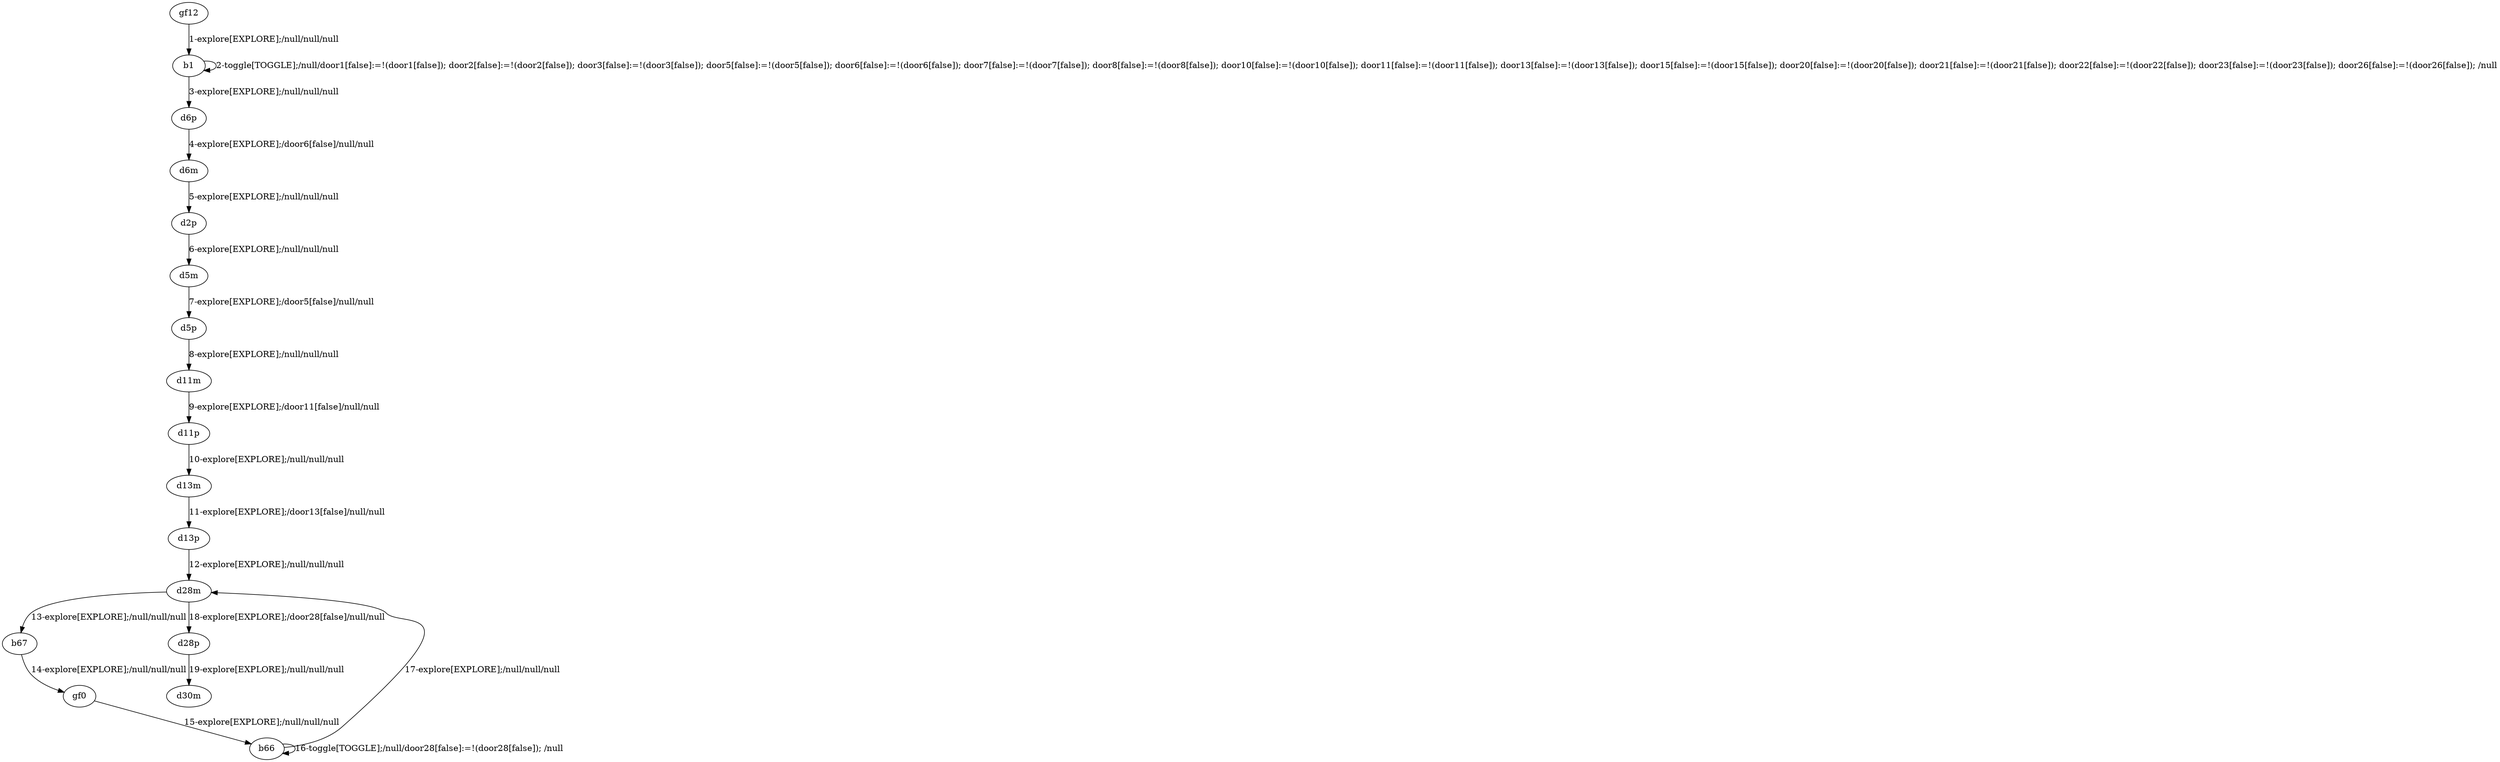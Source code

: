 # Total number of goals covered by this test: 4
# b67 --> gf0
# gf0 --> b66
# d13p --> d28m
# d28m --> b67

digraph g {
"gf12" -> "b1" [label = "1-explore[EXPLORE];/null/null/null"];
"b1" -> "b1" [label = "2-toggle[TOGGLE];/null/door1[false]:=!(door1[false]); door2[false]:=!(door2[false]); door3[false]:=!(door3[false]); door5[false]:=!(door5[false]); door6[false]:=!(door6[false]); door7[false]:=!(door7[false]); door8[false]:=!(door8[false]); door10[false]:=!(door10[false]); door11[false]:=!(door11[false]); door13[false]:=!(door13[false]); door15[false]:=!(door15[false]); door20[false]:=!(door20[false]); door21[false]:=!(door21[false]); door22[false]:=!(door22[false]); door23[false]:=!(door23[false]); door26[false]:=!(door26[false]); /null"];
"b1" -> "d6p" [label = "3-explore[EXPLORE];/null/null/null"];
"d6p" -> "d6m" [label = "4-explore[EXPLORE];/door6[false]/null/null"];
"d6m" -> "d2p" [label = "5-explore[EXPLORE];/null/null/null"];
"d2p" -> "d5m" [label = "6-explore[EXPLORE];/null/null/null"];
"d5m" -> "d5p" [label = "7-explore[EXPLORE];/door5[false]/null/null"];
"d5p" -> "d11m" [label = "8-explore[EXPLORE];/null/null/null"];
"d11m" -> "d11p" [label = "9-explore[EXPLORE];/door11[false]/null/null"];
"d11p" -> "d13m" [label = "10-explore[EXPLORE];/null/null/null"];
"d13m" -> "d13p" [label = "11-explore[EXPLORE];/door13[false]/null/null"];
"d13p" -> "d28m" [label = "12-explore[EXPLORE];/null/null/null"];
"d28m" -> "b67" [label = "13-explore[EXPLORE];/null/null/null"];
"b67" -> "gf0" [label = "14-explore[EXPLORE];/null/null/null"];
"gf0" -> "b66" [label = "15-explore[EXPLORE];/null/null/null"];
"b66" -> "b66" [label = "16-toggle[TOGGLE];/null/door28[false]:=!(door28[false]); /null"];
"b66" -> "d28m" [label = "17-explore[EXPLORE];/null/null/null"];
"d28m" -> "d28p" [label = "18-explore[EXPLORE];/door28[false]/null/null"];
"d28p" -> "d30m" [label = "19-explore[EXPLORE];/null/null/null"];
}